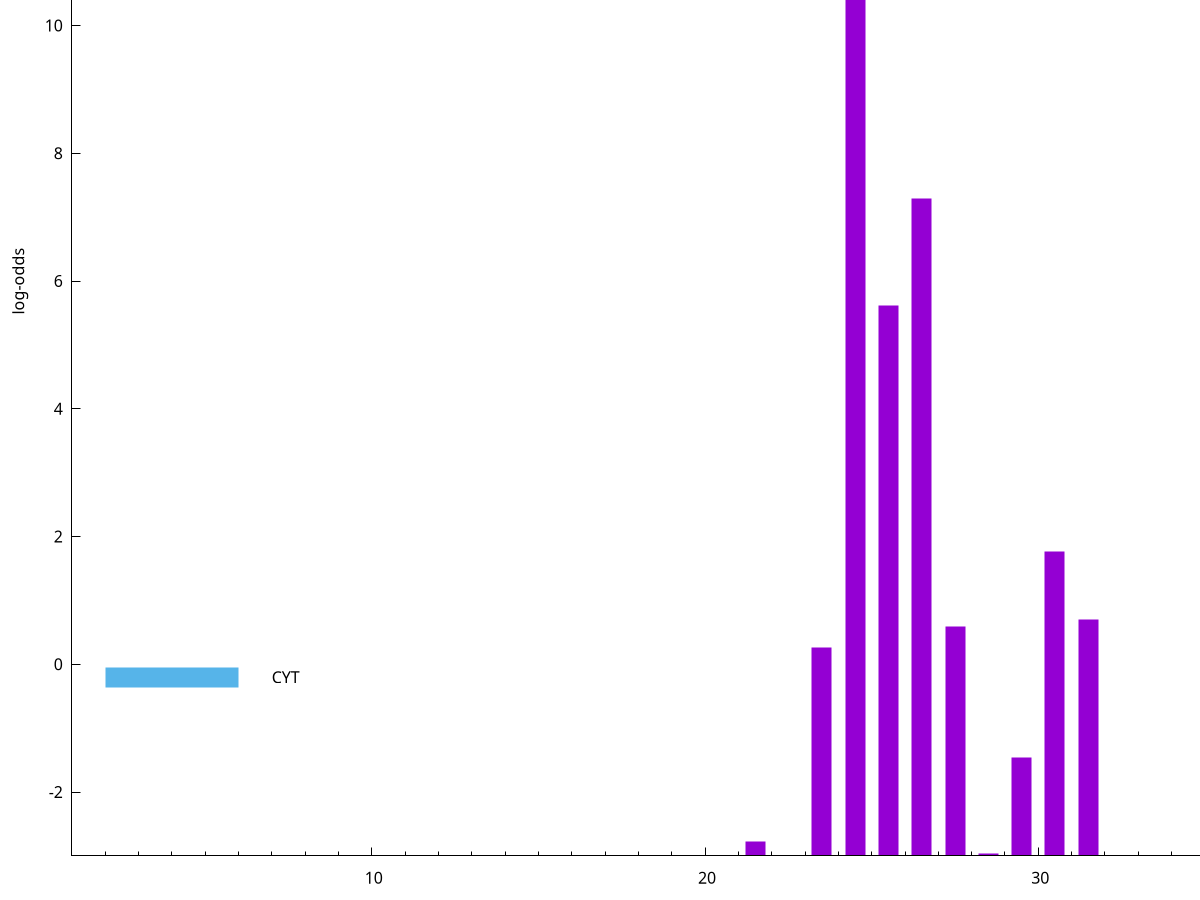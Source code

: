 set title "LipoP predictions for SRR4017925.gff"
set size 2., 1.4
set xrange [1:70] 
set mxtics 10
set yrange [-3:15]
set y2range [0:18]
set ylabel "log-odds"
set term postscript eps color solid "Helvetica" 30
set output "SRR4017925.gff.eps"
set arrow from 2,12.8003 to 6,12.8003 nohead lt 1 lw 20
set label "SpI" at 7,12.8003
set arrow from 2,-0.200913 to 6,-0.200913 nohead lt 3 lw 20
set label "CYT" at 7,-0.200913
set arrow from 2,12.8003 to 6,12.8003 nohead lt 1 lw 20
set label "SpI" at 7,12.8003
# NOTE: The scores below are the log-odds scores with the threshold
# NOTE: subtracted (a hack to make gnuplot make the histogram all
# NOTE: look nice).
plot "-" axes x1y2 title "" with impulses lt 1 lw 20
24.500000 15.756400
26.500000 10.287940
25.500000 8.621330
30.500000 4.765180
31.500000 3.694518
27.500000 3.587082
23.500000 3.260781
29.500000 1.539660
21.500000 0.222410
28.500000 0.043050
e
exit
